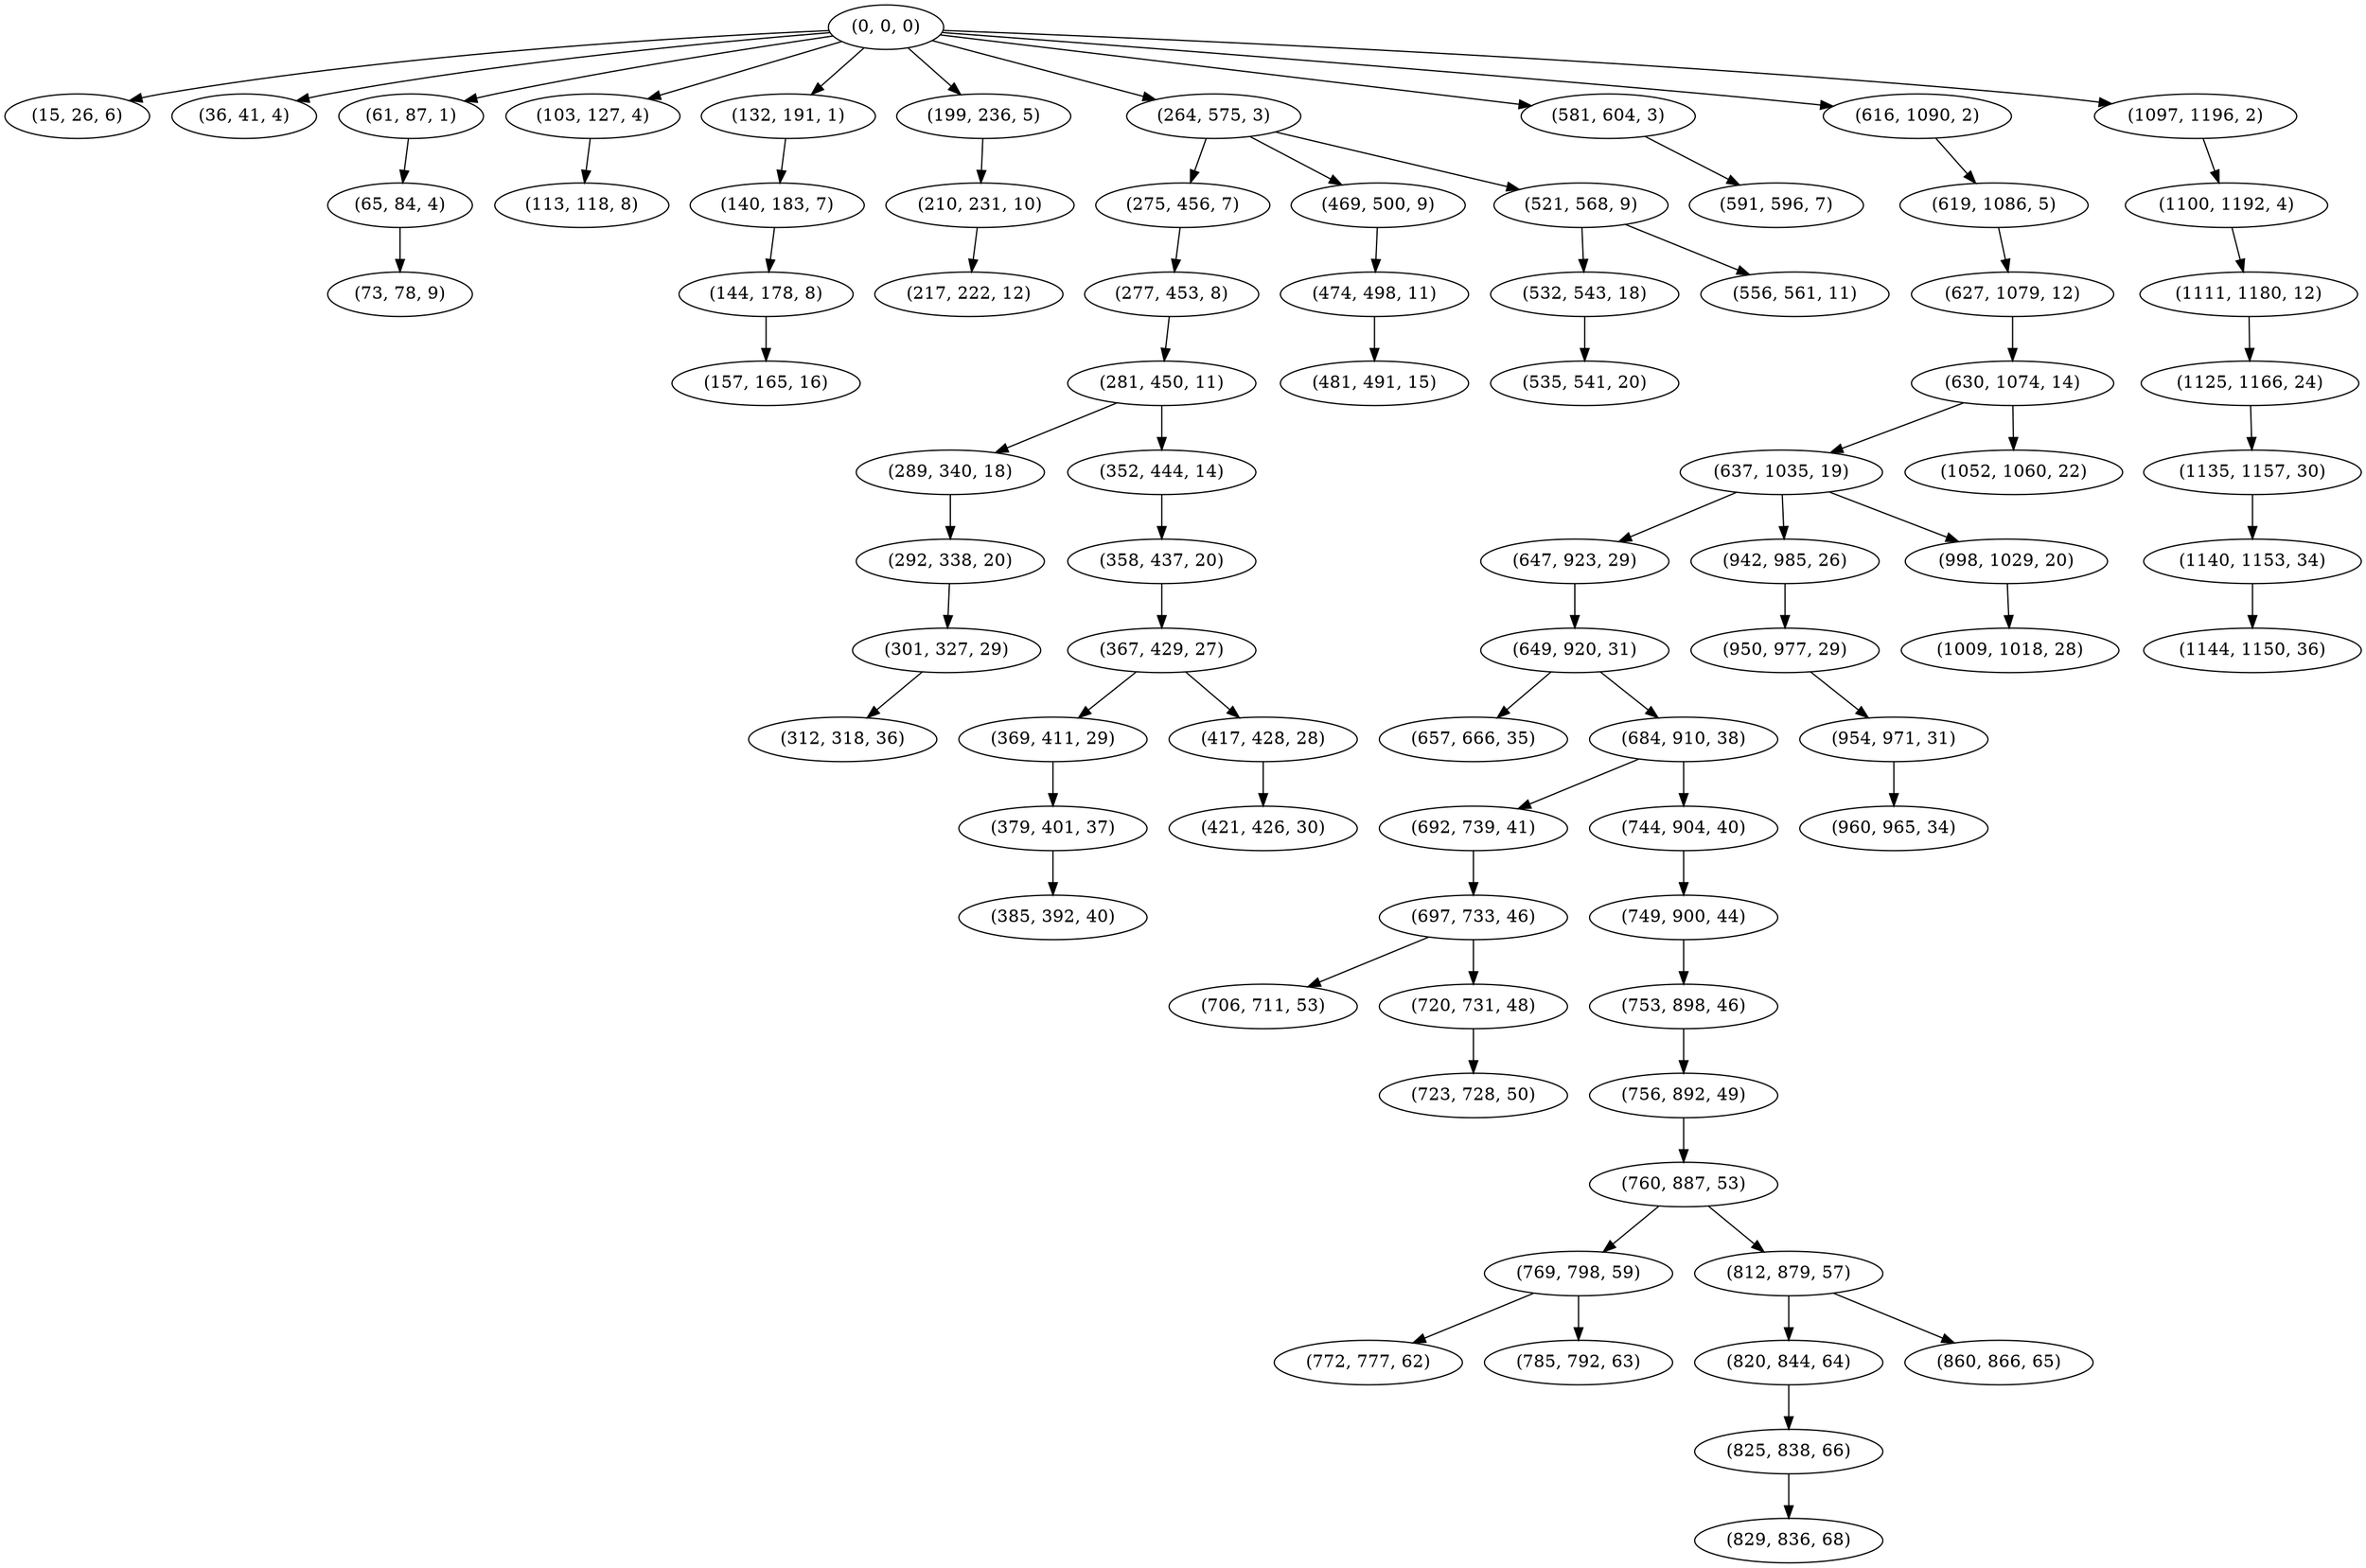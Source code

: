 digraph tree {
    "(0, 0, 0)";
    "(15, 26, 6)";
    "(36, 41, 4)";
    "(61, 87, 1)";
    "(65, 84, 4)";
    "(73, 78, 9)";
    "(103, 127, 4)";
    "(113, 118, 8)";
    "(132, 191, 1)";
    "(140, 183, 7)";
    "(144, 178, 8)";
    "(157, 165, 16)";
    "(199, 236, 5)";
    "(210, 231, 10)";
    "(217, 222, 12)";
    "(264, 575, 3)";
    "(275, 456, 7)";
    "(277, 453, 8)";
    "(281, 450, 11)";
    "(289, 340, 18)";
    "(292, 338, 20)";
    "(301, 327, 29)";
    "(312, 318, 36)";
    "(352, 444, 14)";
    "(358, 437, 20)";
    "(367, 429, 27)";
    "(369, 411, 29)";
    "(379, 401, 37)";
    "(385, 392, 40)";
    "(417, 428, 28)";
    "(421, 426, 30)";
    "(469, 500, 9)";
    "(474, 498, 11)";
    "(481, 491, 15)";
    "(521, 568, 9)";
    "(532, 543, 18)";
    "(535, 541, 20)";
    "(556, 561, 11)";
    "(581, 604, 3)";
    "(591, 596, 7)";
    "(616, 1090, 2)";
    "(619, 1086, 5)";
    "(627, 1079, 12)";
    "(630, 1074, 14)";
    "(637, 1035, 19)";
    "(647, 923, 29)";
    "(649, 920, 31)";
    "(657, 666, 35)";
    "(684, 910, 38)";
    "(692, 739, 41)";
    "(697, 733, 46)";
    "(706, 711, 53)";
    "(720, 731, 48)";
    "(723, 728, 50)";
    "(744, 904, 40)";
    "(749, 900, 44)";
    "(753, 898, 46)";
    "(756, 892, 49)";
    "(760, 887, 53)";
    "(769, 798, 59)";
    "(772, 777, 62)";
    "(785, 792, 63)";
    "(812, 879, 57)";
    "(820, 844, 64)";
    "(825, 838, 66)";
    "(829, 836, 68)";
    "(860, 866, 65)";
    "(942, 985, 26)";
    "(950, 977, 29)";
    "(954, 971, 31)";
    "(960, 965, 34)";
    "(998, 1029, 20)";
    "(1009, 1018, 28)";
    "(1052, 1060, 22)";
    "(1097, 1196, 2)";
    "(1100, 1192, 4)";
    "(1111, 1180, 12)";
    "(1125, 1166, 24)";
    "(1135, 1157, 30)";
    "(1140, 1153, 34)";
    "(1144, 1150, 36)";
    "(0, 0, 0)" -> "(15, 26, 6)";
    "(0, 0, 0)" -> "(36, 41, 4)";
    "(0, 0, 0)" -> "(61, 87, 1)";
    "(0, 0, 0)" -> "(103, 127, 4)";
    "(0, 0, 0)" -> "(132, 191, 1)";
    "(0, 0, 0)" -> "(199, 236, 5)";
    "(0, 0, 0)" -> "(264, 575, 3)";
    "(0, 0, 0)" -> "(581, 604, 3)";
    "(0, 0, 0)" -> "(616, 1090, 2)";
    "(0, 0, 0)" -> "(1097, 1196, 2)";
    "(61, 87, 1)" -> "(65, 84, 4)";
    "(65, 84, 4)" -> "(73, 78, 9)";
    "(103, 127, 4)" -> "(113, 118, 8)";
    "(132, 191, 1)" -> "(140, 183, 7)";
    "(140, 183, 7)" -> "(144, 178, 8)";
    "(144, 178, 8)" -> "(157, 165, 16)";
    "(199, 236, 5)" -> "(210, 231, 10)";
    "(210, 231, 10)" -> "(217, 222, 12)";
    "(264, 575, 3)" -> "(275, 456, 7)";
    "(264, 575, 3)" -> "(469, 500, 9)";
    "(264, 575, 3)" -> "(521, 568, 9)";
    "(275, 456, 7)" -> "(277, 453, 8)";
    "(277, 453, 8)" -> "(281, 450, 11)";
    "(281, 450, 11)" -> "(289, 340, 18)";
    "(281, 450, 11)" -> "(352, 444, 14)";
    "(289, 340, 18)" -> "(292, 338, 20)";
    "(292, 338, 20)" -> "(301, 327, 29)";
    "(301, 327, 29)" -> "(312, 318, 36)";
    "(352, 444, 14)" -> "(358, 437, 20)";
    "(358, 437, 20)" -> "(367, 429, 27)";
    "(367, 429, 27)" -> "(369, 411, 29)";
    "(367, 429, 27)" -> "(417, 428, 28)";
    "(369, 411, 29)" -> "(379, 401, 37)";
    "(379, 401, 37)" -> "(385, 392, 40)";
    "(417, 428, 28)" -> "(421, 426, 30)";
    "(469, 500, 9)" -> "(474, 498, 11)";
    "(474, 498, 11)" -> "(481, 491, 15)";
    "(521, 568, 9)" -> "(532, 543, 18)";
    "(521, 568, 9)" -> "(556, 561, 11)";
    "(532, 543, 18)" -> "(535, 541, 20)";
    "(581, 604, 3)" -> "(591, 596, 7)";
    "(616, 1090, 2)" -> "(619, 1086, 5)";
    "(619, 1086, 5)" -> "(627, 1079, 12)";
    "(627, 1079, 12)" -> "(630, 1074, 14)";
    "(630, 1074, 14)" -> "(637, 1035, 19)";
    "(630, 1074, 14)" -> "(1052, 1060, 22)";
    "(637, 1035, 19)" -> "(647, 923, 29)";
    "(637, 1035, 19)" -> "(942, 985, 26)";
    "(637, 1035, 19)" -> "(998, 1029, 20)";
    "(647, 923, 29)" -> "(649, 920, 31)";
    "(649, 920, 31)" -> "(657, 666, 35)";
    "(649, 920, 31)" -> "(684, 910, 38)";
    "(684, 910, 38)" -> "(692, 739, 41)";
    "(684, 910, 38)" -> "(744, 904, 40)";
    "(692, 739, 41)" -> "(697, 733, 46)";
    "(697, 733, 46)" -> "(706, 711, 53)";
    "(697, 733, 46)" -> "(720, 731, 48)";
    "(720, 731, 48)" -> "(723, 728, 50)";
    "(744, 904, 40)" -> "(749, 900, 44)";
    "(749, 900, 44)" -> "(753, 898, 46)";
    "(753, 898, 46)" -> "(756, 892, 49)";
    "(756, 892, 49)" -> "(760, 887, 53)";
    "(760, 887, 53)" -> "(769, 798, 59)";
    "(760, 887, 53)" -> "(812, 879, 57)";
    "(769, 798, 59)" -> "(772, 777, 62)";
    "(769, 798, 59)" -> "(785, 792, 63)";
    "(812, 879, 57)" -> "(820, 844, 64)";
    "(812, 879, 57)" -> "(860, 866, 65)";
    "(820, 844, 64)" -> "(825, 838, 66)";
    "(825, 838, 66)" -> "(829, 836, 68)";
    "(942, 985, 26)" -> "(950, 977, 29)";
    "(950, 977, 29)" -> "(954, 971, 31)";
    "(954, 971, 31)" -> "(960, 965, 34)";
    "(998, 1029, 20)" -> "(1009, 1018, 28)";
    "(1097, 1196, 2)" -> "(1100, 1192, 4)";
    "(1100, 1192, 4)" -> "(1111, 1180, 12)";
    "(1111, 1180, 12)" -> "(1125, 1166, 24)";
    "(1125, 1166, 24)" -> "(1135, 1157, 30)";
    "(1135, 1157, 30)" -> "(1140, 1153, 34)";
    "(1140, 1153, 34)" -> "(1144, 1150, 36)";
}
